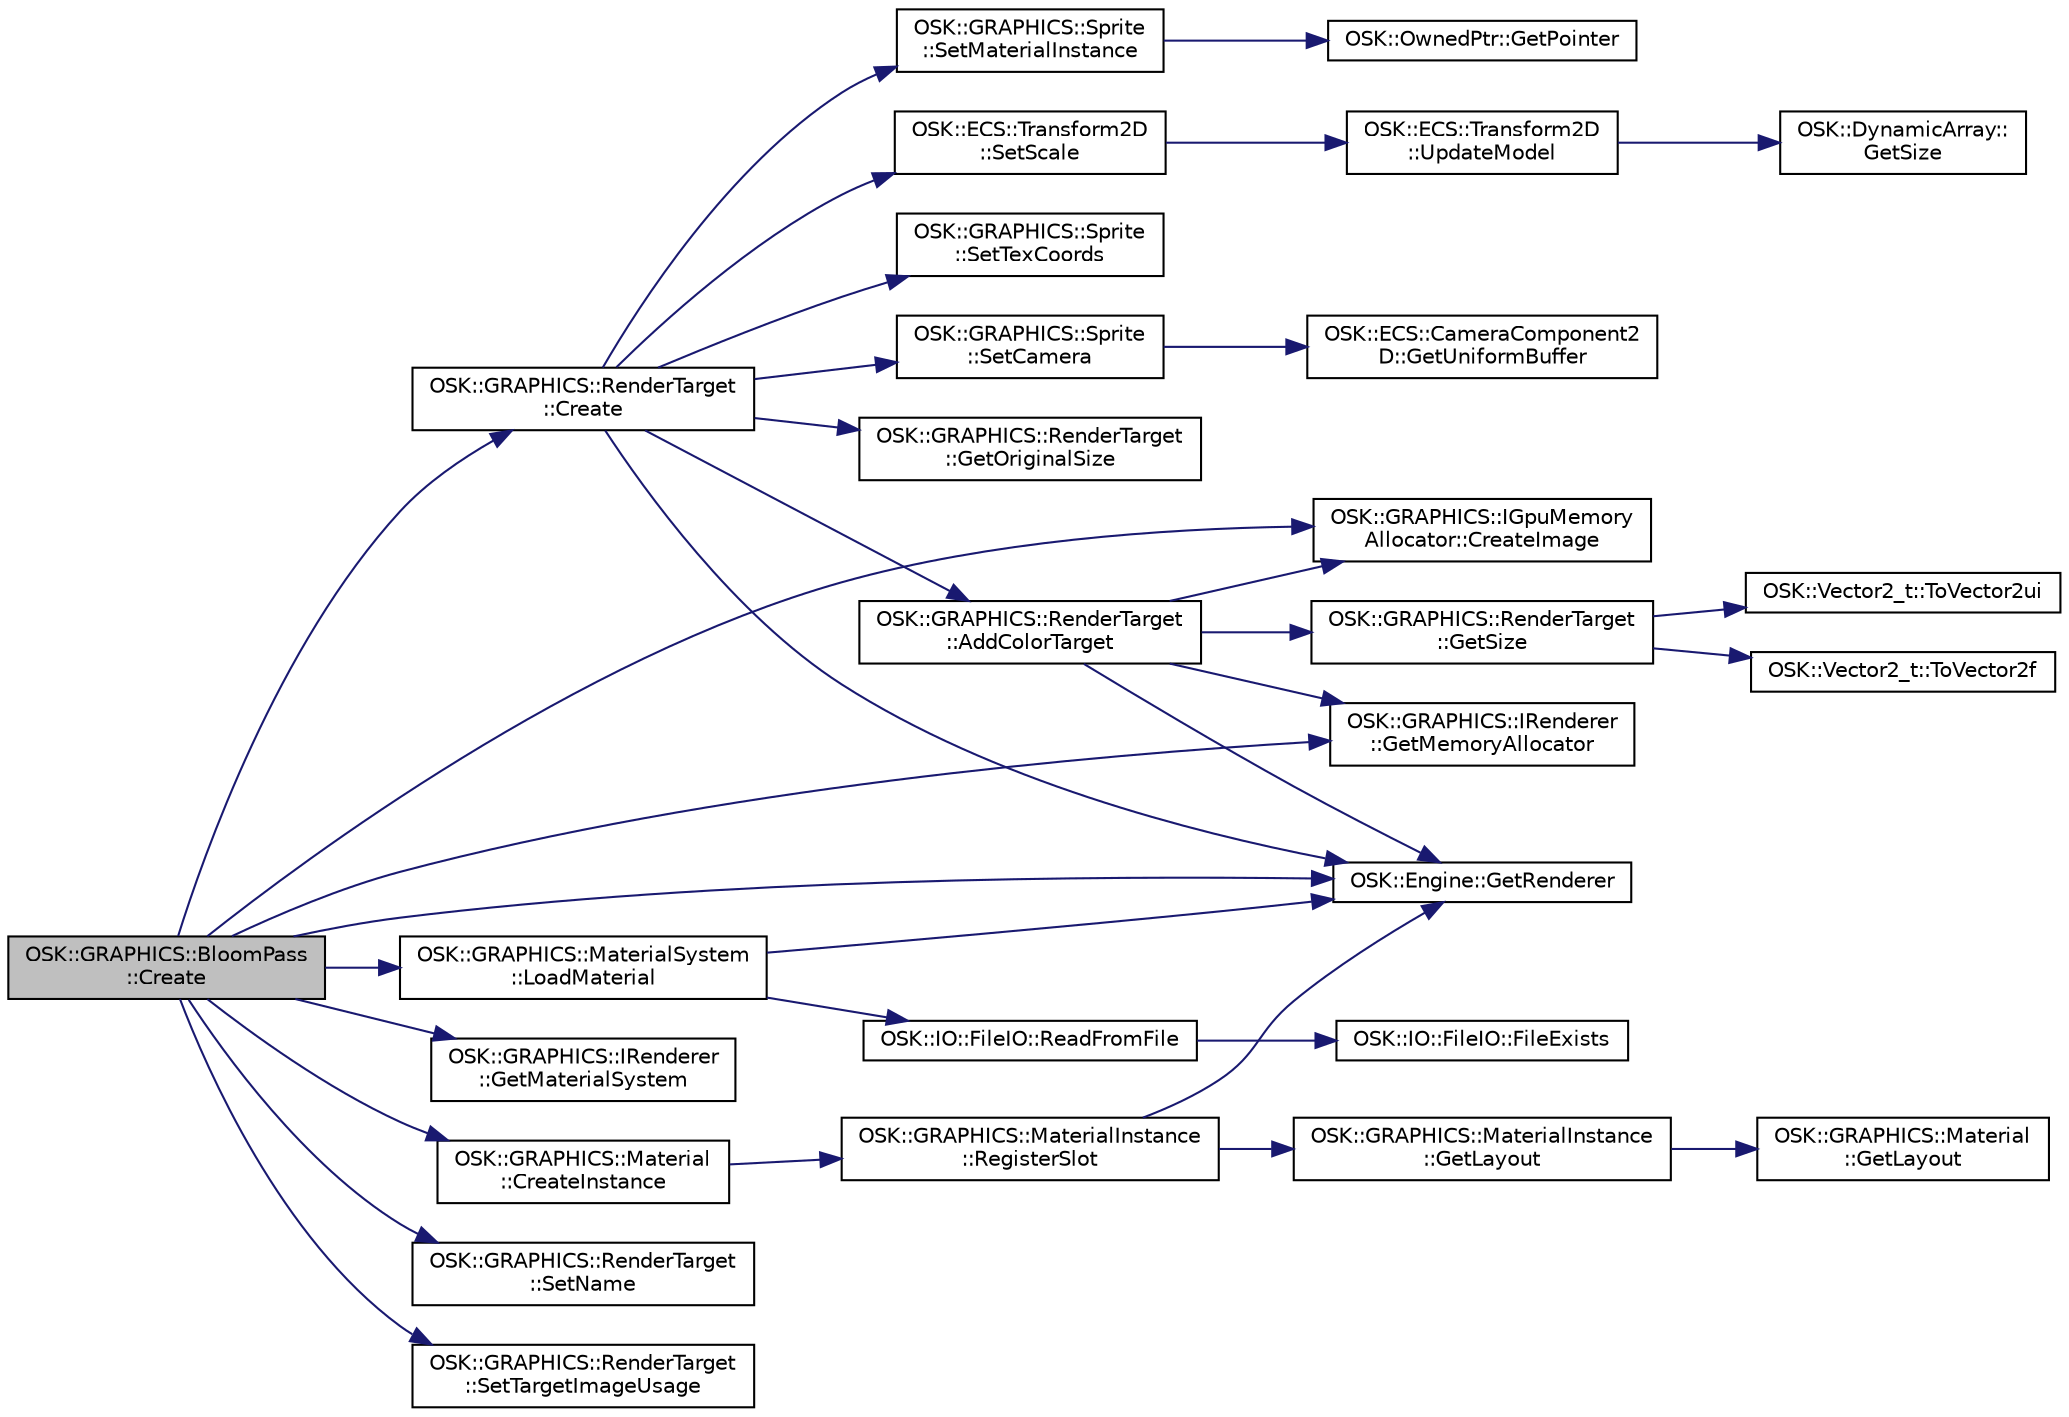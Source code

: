 digraph "OSK::GRAPHICS::BloomPass::Create"
{
 // LATEX_PDF_SIZE
  edge [fontname="Helvetica",fontsize="10",labelfontname="Helvetica",labelfontsize="10"];
  node [fontname="Helvetica",fontsize="10",shape=record];
  rankdir="LR";
  Node1 [label="OSK::GRAPHICS::BloomPass\l::Create",height=0.2,width=0.4,color="black", fillcolor="grey75", style="filled", fontcolor="black",tooltip="Crea el render target de salida. Se puede sobreescribir para crear recursos intermedios."];
  Node1 -> Node2 [color="midnightblue",fontsize="10",style="solid",fontname="Helvetica"];
  Node2 [label="OSK::GRAPHICS::RenderTarget\l::Create",height=0.2,width=0.4,color="black", fillcolor="white", style="filled",URL="$class_o_s_k_1_1_g_r_a_p_h_i_c_s_1_1_render_target.html#a2762dc66547722dc7742657d52f000bb",tooltip="Crea un render target."];
  Node2 -> Node3 [color="midnightblue",fontsize="10",style="solid",fontname="Helvetica"];
  Node3 [label="OSK::GRAPHICS::RenderTarget\l::AddColorTarget",height=0.2,width=0.4,color="black", fillcolor="white", style="filled",URL="$class_o_s_k_1_1_g_r_a_p_h_i_c_s_1_1_render_target.html#ad8040f68b08e665d6c6f14f6367253ef",tooltip="Añade un nuevo color target."];
  Node3 -> Node4 [color="midnightblue",fontsize="10",style="solid",fontname="Helvetica"];
  Node4 [label="OSK::GRAPHICS::IGpuMemory\lAllocator::CreateImage",height=0.2,width=0.4,color="black", fillcolor="white", style="filled",URL="$class_o_s_k_1_1_g_r_a_p_h_i_c_s_1_1_i_gpu_memory_allocator.html#a9edc56722522b79a352ce378e1ac8595",tooltip="Crea una nueva imagen en la GPU."];
  Node3 -> Node5 [color="midnightblue",fontsize="10",style="solid",fontname="Helvetica"];
  Node5 [label="OSK::GRAPHICS::IRenderer\l::GetMemoryAllocator",height=0.2,width=0.4,color="black", fillcolor="white", style="filled",URL="$class_o_s_k_1_1_g_r_a_p_h_i_c_s_1_1_i_renderer.html#acf03703bbb6f031f905612d86f104b38",tooltip=" "];
  Node3 -> Node6 [color="midnightblue",fontsize="10",style="solid",fontname="Helvetica"];
  Node6 [label="OSK::Engine::GetRenderer",height=0.2,width=0.4,color="black", fillcolor="white", style="filled",URL="$class_o_s_k_1_1_engine.html#a019c5397d042224c134b7fd22c739d00",tooltip=" "];
  Node3 -> Node7 [color="midnightblue",fontsize="10",style="solid",fontname="Helvetica"];
  Node7 [label="OSK::GRAPHICS::RenderTarget\l::GetSize",height=0.2,width=0.4,color="black", fillcolor="white", style="filled",URL="$class_o_s_k_1_1_g_r_a_p_h_i_c_s_1_1_render_target.html#a40976c088e2d4dbea427ccd4fbebcab1",tooltip="Devuelve el tamaño del render target."];
  Node7 -> Node8 [color="midnightblue",fontsize="10",style="solid",fontname="Helvetica"];
  Node8 [label="OSK::Vector2_t::ToVector2f",height=0.2,width=0.4,color="black", fillcolor="white", style="filled",URL="$class_o_s_k_1_1_vector2__t.html#a0d2ae26c0e6fc58b9a3013a443ff3923",tooltip="Devuelve un Vector2f a partir de este."];
  Node7 -> Node9 [color="midnightblue",fontsize="10",style="solid",fontname="Helvetica"];
  Node9 [label="OSK::Vector2_t::ToVector2ui",height=0.2,width=0.4,color="black", fillcolor="white", style="filled",URL="$class_o_s_k_1_1_vector2__t.html#ab94e13708997d27a82e001f8782e290b",tooltip="Devuelve un Vector2ui a partir de este."];
  Node2 -> Node10 [color="midnightblue",fontsize="10",style="solid",fontname="Helvetica"];
  Node10 [label="OSK::GRAPHICS::RenderTarget\l::GetOriginalSize",height=0.2,width=0.4,color="black", fillcolor="white", style="filled",URL="$class_o_s_k_1_1_g_r_a_p_h_i_c_s_1_1_render_target.html#a85030e9a8183c18c34f7e90d0301c3f7",tooltip="Devuelve el tamaño del render target."];
  Node2 -> Node6 [color="midnightblue",fontsize="10",style="solid",fontname="Helvetica"];
  Node2 -> Node11 [color="midnightblue",fontsize="10",style="solid",fontname="Helvetica"];
  Node11 [label="OSK::GRAPHICS::Sprite\l::SetCamera",height=0.2,width=0.4,color="black", fillcolor="white", style="filled",URL="$class_o_s_k_1_1_g_r_a_p_h_i_c_s_1_1_sprite.html#addb2fb88d288018ba4aab6ce14c38f80",tooltip="Debe establecerse la cámara después de instanciar la instancia del material 2D."];
  Node11 -> Node12 [color="midnightblue",fontsize="10",style="solid",fontname="Helvetica"];
  Node12 [label="OSK::ECS::CameraComponent2\lD::GetUniformBuffer",height=0.2,width=0.4,color="black", fillcolor="white", style="filled",URL="$class_o_s_k_1_1_e_c_s_1_1_camera_component2_d.html#a883c81f8df90e08fae9a726926fe958a",tooltip=" "];
  Node2 -> Node13 [color="midnightblue",fontsize="10",style="solid",fontname="Helvetica"];
  Node13 [label="OSK::GRAPHICS::Sprite\l::SetMaterialInstance",height=0.2,width=0.4,color="black", fillcolor="white", style="filled",URL="$class_o_s_k_1_1_g_r_a_p_h_i_c_s_1_1_sprite.html#a1df78190be014d5453c37c1a5b5adcc4",tooltip="Establece la instancia del material que pertenecerá a este sprite."];
  Node13 -> Node14 [color="midnightblue",fontsize="10",style="solid",fontname="Helvetica"];
  Node14 [label="OSK::OwnedPtr::GetPointer",height=0.2,width=0.4,color="black", fillcolor="white", style="filled",URL="$class_o_s_k_1_1_owned_ptr.html#a81dfab2299056fc9858aace55fca0042",tooltip="Devuelve el puntero nativo."];
  Node2 -> Node15 [color="midnightblue",fontsize="10",style="solid",fontname="Helvetica"];
  Node15 [label="OSK::ECS::Transform2D\l::SetScale",height=0.2,width=0.4,color="black", fillcolor="white", style="filled",URL="$class_o_s_k_1_1_e_c_s_1_1_transform2_d.html#a4dacdf71db229722717bc2fe710edc36",tooltip="Establece la escala."];
  Node15 -> Node16 [color="midnightblue",fontsize="10",style="solid",fontname="Helvetica"];
  Node16 [label="OSK::ECS::Transform2D\l::UpdateModel",height=0.2,width=0.4,color="black", fillcolor="white", style="filled",URL="$class_o_s_k_1_1_e_c_s_1_1_transform2_d.html#a7f0d1cae30ec803e5d55019c97bce79a",tooltip="Actualiza la matriz modelo, y la de sus hijos."];
  Node16 -> Node17 [color="midnightblue",fontsize="10",style="solid",fontname="Helvetica"];
  Node17 [label="OSK::DynamicArray::\lGetSize",height=0.2,width=0.4,color="black", fillcolor="white", style="filled",URL="$class_o_s_k_1_1_dynamic_array.html#a94d0cbf0543d0c976de674d31b15df90",tooltip="Devuelve el número de elementos almacenados."];
  Node2 -> Node18 [color="midnightblue",fontsize="10",style="solid",fontname="Helvetica"];
  Node18 [label="OSK::GRAPHICS::Sprite\l::SetTexCoords",height=0.2,width=0.4,color="black", fillcolor="white", style="filled",URL="$class_o_s_k_1_1_g_r_a_p_h_i_c_s_1_1_sprite.html#a91112ec134b0c78e5d35cadf7bc58566",tooltip="Establece la región de la textura que se renderizará en este sprite."];
  Node1 -> Node4 [color="midnightblue",fontsize="10",style="solid",fontname="Helvetica"];
  Node1 -> Node19 [color="midnightblue",fontsize="10",style="solid",fontname="Helvetica"];
  Node19 [label="OSK::GRAPHICS::Material\l::CreateInstance",height=0.2,width=0.4,color="black", fillcolor="white", style="filled",URL="$class_o_s_k_1_1_g_r_a_p_h_i_c_s_1_1_material.html#acf1dacea3b45a53ca86d96e30af22af1",tooltip="Crea y devuelve una nueva instancia de este material."];
  Node19 -> Node20 [color="midnightblue",fontsize="10",style="solid",fontname="Helvetica"];
  Node20 [label="OSK::GRAPHICS::MaterialInstance\l::RegisterSlot",height=0.2,width=0.4,color="black", fillcolor="white", style="filled",URL="$class_o_s_k_1_1_g_r_a_p_h_i_c_s_1_1_material_instance.html#a2293d59b8bd0c6c02dfb5cafc41261c0",tooltip="Registra un slot."];
  Node20 -> Node21 [color="midnightblue",fontsize="10",style="solid",fontname="Helvetica"];
  Node21 [label="OSK::GRAPHICS::MaterialInstance\l::GetLayout",height=0.2,width=0.4,color="black", fillcolor="white", style="filled",URL="$class_o_s_k_1_1_g_r_a_p_h_i_c_s_1_1_material_instance.html#a5d7d87b3da1560a7a77fd9b3cafc957f",tooltip="Devuelve el layout de esta instancia (es decir, el layout del material padre)."];
  Node21 -> Node22 [color="midnightblue",fontsize="10",style="solid",fontname="Helvetica"];
  Node22 [label="OSK::GRAPHICS::Material\l::GetLayout",height=0.2,width=0.4,color="black", fillcolor="white", style="filled",URL="$class_o_s_k_1_1_g_r_a_p_h_i_c_s_1_1_material.html#a29f2fe999bf8857dbbb65fb73df335ca",tooltip=" "];
  Node20 -> Node6 [color="midnightblue",fontsize="10",style="solid",fontname="Helvetica"];
  Node1 -> Node23 [color="midnightblue",fontsize="10",style="solid",fontname="Helvetica"];
  Node23 [label="OSK::GRAPHICS::IRenderer\l::GetMaterialSystem",height=0.2,width=0.4,color="black", fillcolor="white", style="filled",URL="$class_o_s_k_1_1_g_r_a_p_h_i_c_s_1_1_i_renderer.html#a15a2d271ad61c59ce4414dbdf016d277",tooltip="Devuelve el sistema de materiales. Necesario mara manejar materiales y crear instancias de materiales..."];
  Node1 -> Node5 [color="midnightblue",fontsize="10",style="solid",fontname="Helvetica"];
  Node1 -> Node6 [color="midnightblue",fontsize="10",style="solid",fontname="Helvetica"];
  Node1 -> Node24 [color="midnightblue",fontsize="10",style="solid",fontname="Helvetica"];
  Node24 [label="OSK::GRAPHICS::MaterialSystem\l::LoadMaterial",height=0.2,width=0.4,color="black", fillcolor="white", style="filled",URL="$class_o_s_k_1_1_g_r_a_p_h_i_c_s_1_1_material_system.html#ad39c519e3a5f58cc2a7622ba9b39687a",tooltip="Carga un material."];
  Node24 -> Node6 [color="midnightblue",fontsize="10",style="solid",fontname="Helvetica"];
  Node24 -> Node25 [color="midnightblue",fontsize="10",style="solid",fontname="Helvetica"];
  Node25 [label="OSK::IO::FileIO::ReadFromFile",height=0.2,width=0.4,color="black", fillcolor="white", style="filled",URL="$class_o_s_k_1_1_i_o_1_1_file_i_o.html#aad968707ec7b00bce0540c804f476dc9",tooltip="Lee un archivo de texto."];
  Node25 -> Node26 [color="midnightblue",fontsize="10",style="solid",fontname="Helvetica"];
  Node26 [label="OSK::IO::FileIO::FileExists",height=0.2,width=0.4,color="black", fillcolor="white", style="filled",URL="$class_o_s_k_1_1_i_o_1_1_file_i_o.html#ac7fe213b79ce97b178a7e27f7216a2f4",tooltip="Comprueba si un archivo existe."];
  Node1 -> Node27 [color="midnightblue",fontsize="10",style="solid",fontname="Helvetica"];
  Node27 [label="OSK::GRAPHICS::RenderTarget\l::SetName",height=0.2,width=0.4,color="black", fillcolor="white", style="filled",URL="$class_o_s_k_1_1_g_r_a_p_h_i_c_s_1_1_render_target.html#af79cef3ae998b47fd109d86c3c19ee35",tooltip=" "];
  Node1 -> Node28 [color="midnightblue",fontsize="10",style="solid",fontname="Helvetica"];
  Node28 [label="OSK::GRAPHICS::RenderTarget\l::SetTargetImageUsage",height=0.2,width=0.4,color="black", fillcolor="white", style="filled",URL="$class_o_s_k_1_1_g_r_a_p_h_i_c_s_1_1_render_target.html#a1821b6eb7adcf7e73caa73942f91f0d5",tooltip="Establece el uso que se le va a dar a las imágenes de renderizado."];
}
